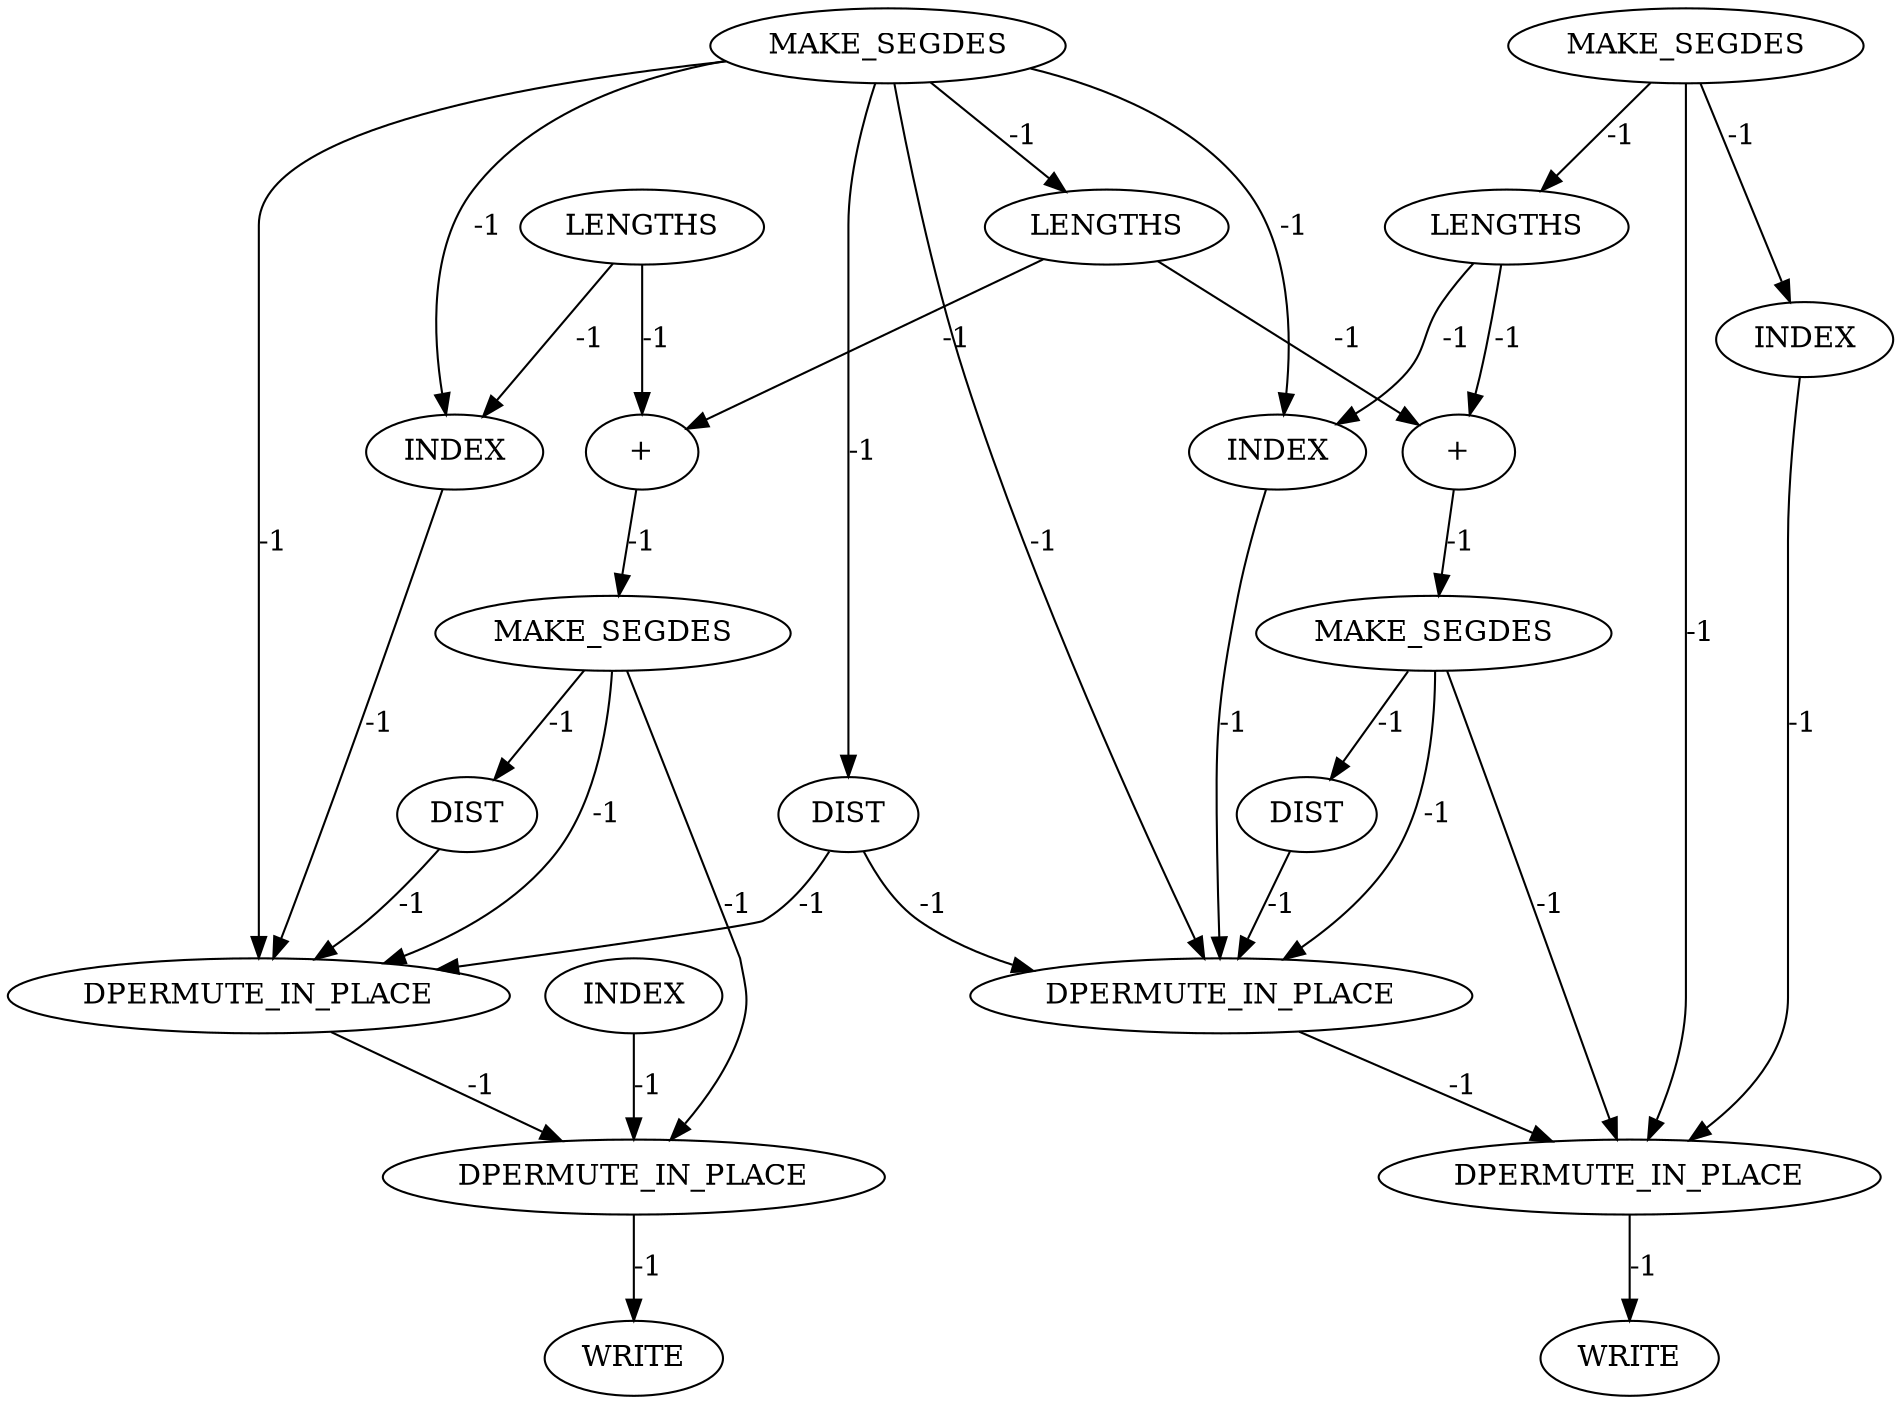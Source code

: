 digraph {
	cg_B_INST_10144 [label=MAKE_SEGDES cost=0]
	cg_B_INST_10174 [label=WRITE cost=0]
	cg_B_INST_10047 [label=INDEX cost=0]
	cg_B_INST_10139 [label="+" cost=0]
	cg_B_INST_16422 [label=DPERMUTE_IN_PLACE cost=0]
	cg_B_INST_10116 [label=INDEX cost=0]
	cg_B_INST_10150 [label=DIST cost=0]
	cg_B_INST_10035 [label=INDEX cost=0]
	cg_B_INST_10063 [label=MAKE_SEGDES cost=0]
	cg_B_INST_431 [label=MAKE_SEGDES cost=0]
	cg_B_INST_10128 [label=INDEX cost=0]
	cg_B_INST_16423 [label=DPERMUTE_IN_PLACE cost=0]
	cg_B_INST_10019 [label=MAKE_SEGDES cost=0]
	cg_B_INST_16421 [label=DPERMUTE_IN_PLACE cost=0]
	cg_B_INST_10057 [label=LENGTHS cost=0]
	cg_B_INST_10069 [label=DIST cost=0]
	cg_B_INST_16420 [label=DPERMUTE_IN_PLACE cost=0]
	cg_B_INST_10039 [label=LENGTHS cost=0]
	cg_B_INST_10120 [label=LENGTHS cost=0]
	cg_B_INST_10093 [label=WRITE cost=0]
	cg_B_INST_10058 [label="+" cost=0]
	cg_B_INST_10025 [label=DIST cost=0]
	cg_B_INST_10144 -> cg_B_INST_10150 [label=-1 cost=-1]
	cg_B_INST_10144 -> cg_B_INST_16422 [label=-1 cost=-1]
	cg_B_INST_10144 -> cg_B_INST_16423 [label=-1 cost=-1]
	cg_B_INST_10047 -> cg_B_INST_16420 [label=-1 cost=-1]
	cg_B_INST_10139 -> cg_B_INST_10144 [label=-1 cost=-1]
	cg_B_INST_16422 -> cg_B_INST_16423 [label=-1 cost=-1]
	cg_B_INST_10116 -> cg_B_INST_16423 [label=-1 cost=-1]
	cg_B_INST_10150 -> cg_B_INST_16422 [label=-1 cost=-1]
	cg_B_INST_10035 -> cg_B_INST_16421 [label=-1 cost=-1]
	cg_B_INST_10063 -> cg_B_INST_10069 [label=-1 cost=-1]
	cg_B_INST_10063 -> cg_B_INST_16420 [label=-1 cost=-1]
	cg_B_INST_10063 -> cg_B_INST_16421 [label=-1 cost=-1]
	cg_B_INST_431 -> cg_B_INST_10035 [label=-1 cost=-1]
	cg_B_INST_431 -> cg_B_INST_10039 [label=-1 cost=-1]
	cg_B_INST_431 -> cg_B_INST_16421 [label=-1 cost=-1]
	cg_B_INST_10128 -> cg_B_INST_16422 [label=-1 cost=-1]
	cg_B_INST_16423 -> cg_B_INST_10174 [label=-1 cost=-1]
	cg_B_INST_10019 -> cg_B_INST_10025 [label=-1 cost=-1]
	cg_B_INST_10019 -> cg_B_INST_10047 [label=-1 cost=-1]
	cg_B_INST_10019 -> cg_B_INST_10057 [label=-1 cost=-1]
	cg_B_INST_10019 -> cg_B_INST_16420 [label=-1 cost=-1]
	cg_B_INST_10019 -> cg_B_INST_10128 [label=-1 cost=-1]
	cg_B_INST_10019 -> cg_B_INST_16422 [label=-1 cost=-1]
	cg_B_INST_16421 -> cg_B_INST_10093 [label=-1 cost=-1]
	cg_B_INST_10057 -> cg_B_INST_10058 [label=-1 cost=-1]
	cg_B_INST_10057 -> cg_B_INST_10139 [label=-1 cost=-1]
	cg_B_INST_10069 -> cg_B_INST_16420 [label=-1 cost=-1]
	cg_B_INST_16420 -> cg_B_INST_16421 [label=-1 cost=-1]
	cg_B_INST_10039 -> cg_B_INST_10047 [label=-1 cost=-1]
	cg_B_INST_10039 -> cg_B_INST_10058 [label=-1 cost=-1]
	cg_B_INST_10120 -> cg_B_INST_10128 [label=-1 cost=-1]
	cg_B_INST_10120 -> cg_B_INST_10139 [label=-1 cost=-1]
	cg_B_INST_10058 -> cg_B_INST_10063 [label=-1 cost=-1]
	cg_B_INST_10025 -> cg_B_INST_16420 [label=-1 cost=-1]
	cg_B_INST_10025 -> cg_B_INST_16422 [label=-1 cost=-1]
}
